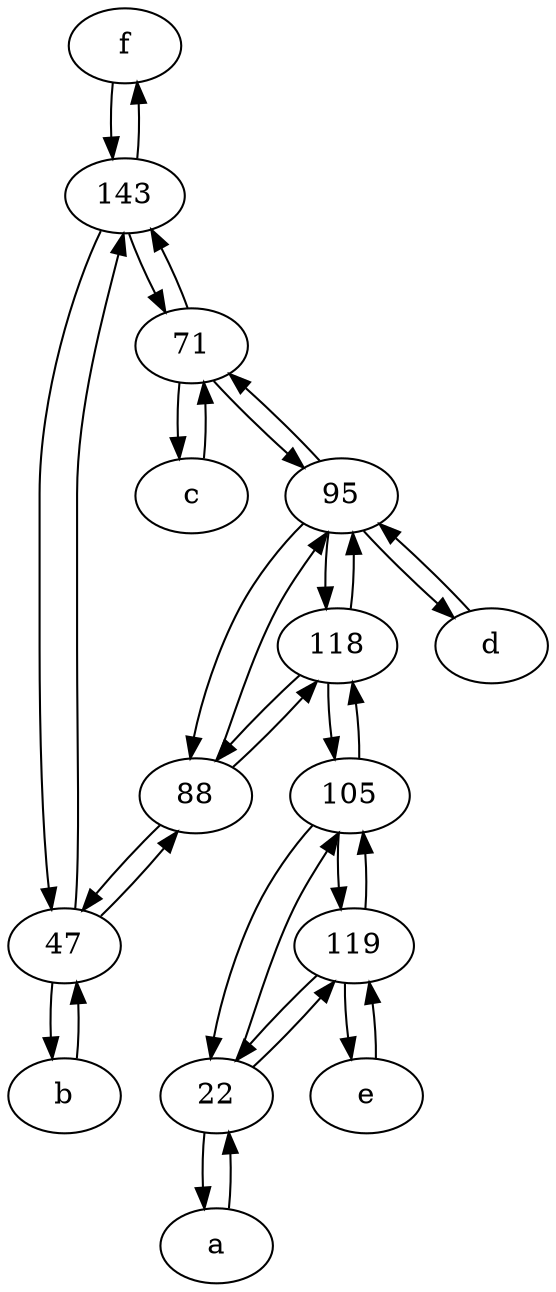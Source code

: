 digraph  {
	f [pos="15,45!"];
	118;
	47;
	143;
	71;
	a [pos="40,10!"];
	88;
	22;
	119;
	105;
	b [pos="50,20!"];
	e [pos="30,50!"];
	c [pos="20,10!"];
	95;
	d [pos="20,30!"];
	c -> 71;
	95 -> 88;
	47 -> b;
	f -> 143;
	22 -> a;
	e -> 119;
	119 -> 22;
	95 -> 71;
	119 -> 105;
	143 -> 71;
	95 -> d;
	118 -> 88;
	b -> 47;
	88 -> 118;
	22 -> 105;
	d -> 95;
	47 -> 88;
	71 -> c;
	143 -> f;
	105 -> 119;
	22 -> 119;
	119 -> e;
	a -> 22;
	118 -> 95;
	71 -> 143;
	118 -> 105;
	143 -> 47;
	88 -> 95;
	105 -> 118;
	71 -> 95;
	88 -> 47;
	95 -> 118;
	105 -> 22;
	47 -> 143;

	}